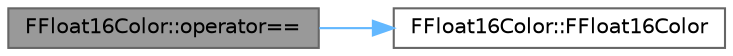 digraph "FFloat16Color::operator=="
{
 // INTERACTIVE_SVG=YES
 // LATEX_PDF_SIZE
  bgcolor="transparent";
  edge [fontname=Helvetica,fontsize=10,labelfontname=Helvetica,labelfontsize=10];
  node [fontname=Helvetica,fontsize=10,shape=box,height=0.2,width=0.4];
  rankdir="LR";
  Node1 [id="Node000001",label="FFloat16Color::operator==",height=0.2,width=0.4,color="gray40", fillcolor="grey60", style="filled", fontcolor="black",tooltip="Checks whether two colors are identical."];
  Node1 -> Node2 [id="edge1_Node000001_Node000002",color="steelblue1",style="solid",tooltip=" "];
  Node2 [id="Node000002",label="FFloat16Color::FFloat16Color",height=0.2,width=0.4,color="grey40", fillcolor="white", style="filled",URL="$db/dd4/classFFloat16Color.html#a59eba8915354ba7319d47a85aa80dc3e",tooltip="Default constructor."];
}
